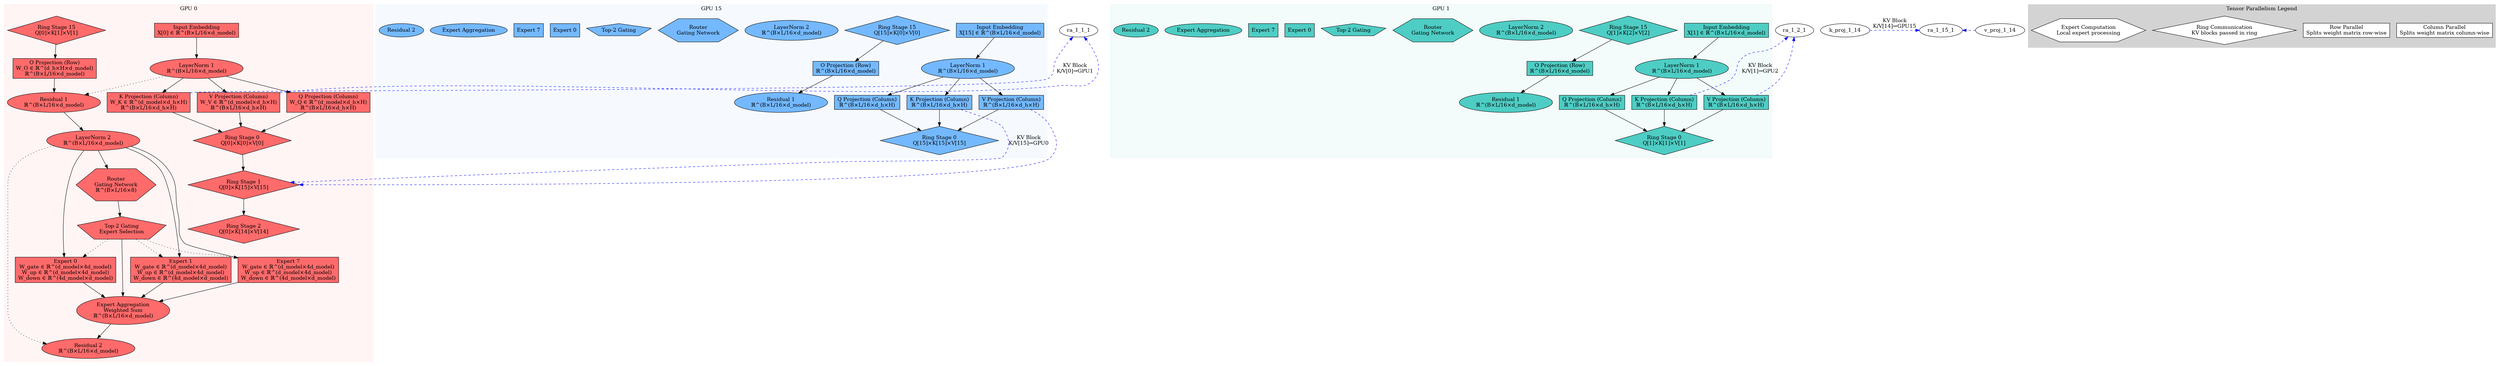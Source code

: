 digraph "Complete Model Deployment DAG - Ring Attention + Sequence Parallelism on 16 GPUs" {
    rankdir=TB;
    size="60,60";
    
    // Define GPU colors
    node [colorscheme=paired12];
    
    // Subgraph for GPU 0
    subgraph cluster_gpu0 {
        label="GPU 0";
        style=filled;
        color="#FF6B6B20";
        fillcolor="#FF6B6B10";
        
        // Input processing
        input_0 [label="Input Embedding\nX[0] ∈ ℝ^(B×L/16×d_model)", shape=box, style=filled, fillcolor="#FF6B6B"];
        
        // Layer 1 components
        ln1_1_0 [label="LayerNorm 1\nℝ^(B×L/16×d_model)", shape=ellipse, style=filled, fillcolor="#FF6B6B"];
        q_proj_1_0 [label="Q Projection (Column)\nW_Q ∈ ℝ^(d_model×d_h×H)\nℝ^(B×L/16×d_h×H)", shape=box, style=filled, fillcolor="#FF6B6B"];
        k_proj_1_0 [label="K Projection (Column)\nW_K ∈ ℝ^(d_model×d_h×H)\nℝ^(B×L/16×d_h×H)", shape=box, style=filled, fillcolor="#FF6B6B"];
        v_proj_1_0 [label="V Projection (Column)\nW_V ∈ ℝ^(d_model×d_h×H)\nℝ^(B×L/16×d_h×H)", shape=box, style=filled, fillcolor="#FF6B6B"];
        
        // Ring Attention stages for GPU 0
        ra_1_0_0 [label="Ring Stage 0\nQ[0]×K[0]×V[0]", shape=diamond, style=filled, fillcolor="#FF6B6B"];
        ra_1_0_1 [label="Ring Stage 1\nQ[0]×K[15]×V[15]", shape=diamond, style=filled, fillcolor="#FF6B6B"];
        ra_1_0_2 [label="Ring Stage 2\nQ[0]×K[14]×V[14]", shape=diamond, style=filled, fillcolor="#FF6B6B"];
        ra_1_0_15 [label="Ring Stage 15\nQ[0]×K[1]×V[1]", shape=diamond, style=filled, fillcolor="#FF6B6B"];
        
        o_proj_1_0 [label="O Projection (Row)\nW_O ∈ ℝ^(d_h×H×d_model)\nℝ^(B×L/16×d_model)", shape=box, style=filled, fillcolor="#FF6B6B"];
        residual1_1_0 [label="Residual 1\nℝ^(B×L/16×d_model)", shape=ellipse, style=filled, fillcolor="#FF6B6B"];
        
        // MoE components
        ln2_1_0 [label="LayerNorm 2\nℝ^(B×L/16×d_model)", shape=ellipse, style=filled, fillcolor="#FF6B6B"];
        router_1_0 [label="Router\nGating Network\nℝ^(B×L/16×8)", shape=hexagon, style=filled, fillcolor="#FF6B6B"];
        gate_1_0 [label="Top-2 Gating\nExpert Selection", shape=pentagon, style=filled, fillcolor="#FF6B6B"];
        
        // 8 Experts
        expert_1_0_0 [label="Expert 0\nW_gate ∈ ℝ^(d_model×4d_model)\nW_up ∈ ℝ^(d_model×4d_model)\nW_down ∈ ℝ^(4d_model×d_model)", shape=box, style=filled, fillcolor="#FF6B6B"];
        expert_1_0_1 [label="Expert 1\nW_gate ∈ ℝ^(d_model×4d_model)\nW_up ∈ ℝ^(d_model×4d_model)\nW_down ∈ ℝ^(4d_model×d_model)", shape=box, style=filled, fillcolor="#FF6B6B"];
        expert_1_0_7 [label="Expert 7\nW_gate ∈ ℝ^(d_model×4d_model)\nW_up ∈ ℝ^(d_model×4d_model)\nW_down ∈ ℝ^(4d_model×d_model)", shape=box, style=filled, fillcolor="#FF6B6B"];
        
        expert_agg_1_0 [label="Expert Aggregation\nWeighted Sum\nℝ^(B×L/16×d_model)", shape=ellipse, style=filled, fillcolor="#FF6B6B"];
        residual2_1_0 [label="Residual 2\nℝ^(B×L/16×d_model)", shape=ellipse, style=filled, fillcolor="#FF6B6B"];
    }
    
    // Similar structure for GPU 1-15 (abbreviated for space)
    subgraph cluster_gpu1 {
        label="GPU 1";
        style=filled;
        color="#4ECDC420";
        fillcolor="#4ECDC410";
        
        input_1 [label="Input Embedding\nX[1] ∈ ℝ^(B×L/16×d_model)", shape=box, style=filled, fillcolor="#4ECDC4"];
        
        ln1_1_1 [label="LayerNorm 1\nℝ^(B×L/16×d_model)", shape=ellipse, style=filled, fillcolor="#4ECDC4"];
        q_proj_1_1 [label="Q Projection (Column)\nℝ^(B×L/16×d_h×H)", shape=box, style=filled, fillcolor="#4ECDC4"];
        k_proj_1_1 [label="K Projection (Column)\nℝ^(B×L/16×d_h×H)", shape=box, style=filled, fillcolor="#4ECDC4"];
        v_proj_1_1 [label="V Projection (Column)\nℝ^(B×L/16×d_h×H)", shape=box, style=filled, fillcolor="#4ECDC4"];
        
        ra_1_1_0 [label="Ring Stage 0\nQ[1]×K[1]×V[1]", shape=diamond, style=filled, fillcolor="#4ECDC4"];
        ra_1_1_15 [label="Ring Stage 15\nQ[1]×K[2]×V[2]", shape=diamond, style=filled, fillcolor="#4ECDC4"];
        
        o_proj_1_1 [label="O Projection (Row)\nℝ^(B×L/16×d_model)", shape=box, style=filled, fillcolor="#4ECDC4"];
        residual1_1_1 [label="Residual 1\nℝ^(B×L/16×d_model)", shape=ellipse, style=filled, fillcolor="#4ECDC4"];
        
        ln2_1_1 [label="LayerNorm 2\nℝ^(B×L/16×d_model)", shape=ellipse, style=filled, fillcolor="#4ECDC4"];
        router_1_1 [label="Router\nGating Network", shape=hexagon, style=filled, fillcolor="#4ECDC4"];
        gate_1_1 [label="Top-2 Gating", shape=pentagon, style=filled, fillcolor="#4ECDC4"];
        
        expert_1_1_0 [label="Expert 0", shape=box, style=filled, fillcolor="#4ECDC4"];
        expert_1_1_7 [label="Expert 7", shape=box, style=filled, fillcolor="#4ECDC4"];
        
        expert_agg_1_1 [label="Expert Aggregation", shape=ellipse, style=filled, fillcolor="#4ECDC4"];
        residual2_1_1 [label="Residual 2", shape=ellipse, style=filled, fillcolor="#4ECDC4"];
    }
    
    // GPU 15 (last GPU)
    subgraph cluster_gpu15 {
        label="GPU 15";
        style=filled;
        color="#74B9FF20";
        fillcolor="#74B9FF10";
        
        input_15 [label="Input Embedding\nX[15] ∈ ℝ^(B×L/16×d_model)", shape=box, style=filled, fillcolor="#74B9FF"];
        
        ln1_1_15 [label="LayerNorm 1\nℝ^(B×L/16×d_model)", shape=ellipse, style=filled, fillcolor="#74B9FF"];
        q_proj_1_15 [label="Q Projection (Column)\nℝ^(B×L/16×d_h×H)", shape=box, style=filled, fillcolor="#74B9FF"];
        k_proj_1_15 [label="K Projection (Column)\nℝ^(B×L/16×d_h×H)", shape=box, style=filled, fillcolor="#74B9FF"];
        v_proj_1_15 [label="V Projection (Column)\nℝ^(B×L/16×d_h×H)", shape=box, style=filled, fillcolor="#74B9FF"];
        
        ra_1_15_0 [label="Ring Stage 0\nQ[15]×K[15]×V[15]", shape=diamond, style=filled, fillcolor="#74B9FF"];
        ra_1_15_15 [label="Ring Stage 15\nQ[15]×K[0]×V[0]", shape=diamond, style=filled, fillcolor="#74B9FF"];
        
        o_proj_1_15 [label="O Projection (Row)\nℝ^(B×L/16×d_model)", shape=box, style=filled, fillcolor="#74B9FF"];
        residual1_1_15 [label="Residual 1\nℝ^(B×L/16×d_model)", shape=ellipse, style=filled, fillcolor="#74B9FF"];
        
        ln2_1_15 [label="LayerNorm 2\nℝ^(B×L/16×d_model)", shape=ellipse, style=filled, fillcolor="#74B9FF"];
        router_1_15 [label="Router\nGating Network", shape=hexagon, style=filled, fillcolor="#74B9FF"];
        gate_1_15 [label="Top-2 Gating", shape=pentagon, style=filled, fillcolor="#74B9FF"];
        
        expert_1_15_0 [label="Expert 0", shape=box, style=filled, fillcolor="#74B9FF"];
        expert_1_15_7 [label="Expert 7", shape=box, style=filled, fillcolor="#74B9FF"];
        
        expert_agg_1_15 [label="Expert Aggregation", shape=ellipse, style=filled, fillcolor="#74B9FF"];
        residual2_1_15 [label="Residual 2", shape=ellipse, style=filled, fillcolor="#74B9FF"];
    }
    
    // Communication edges for Ring Attention
    // KV block transfers between GPUs
    edge [style=dashed, color=blue, constraint=false];
    
    // Ring communication pattern for Layer 1, Stage 1
    k_proj_1_0 -> ra_1_1_1 [label="KV Block\nK/V[0]→GPU1"];
    v_proj_1_0 -> ra_1_1_1;
    k_proj_1_1 -> ra_1_2_1 [label="KV Block\nK/V[1]→GPU2"];
    v_proj_1_1 -> ra_1_2_1;
    // ... continuing pattern
    k_proj_1_14 -> ra_1_15_1 [label="KV Block\nK/V[14]→GPU15"];
    v_proj_1_14 -> ra_1_15_1;
    k_proj_1_15 -> ra_1_0_1 [label="KV Block\nK/V[15]→GPU0"];
    v_proj_1_15 -> ra_1_0_1;
    
    // Data flow connections
    edge [style=solid, color=black, constraint=true];
    
    // Input to Layer 1
    input_0 -> ln1_1_0;
    input_1 -> ln1_1_1;
    input_15 -> ln1_1_15;
    
    // Layer 1 connections for GPU 0
    ln1_1_0 -> q_proj_1_0;
    ln1_1_0 -> k_proj_1_0;
    ln1_1_0 -> v_proj_1_0;
    q_proj_1_0 -> ra_1_0_0;
    k_proj_1_0 -> ra_1_0_0;
    v_proj_1_0 -> ra_1_0_0;
    ra_1_0_0 -> ra_1_0_1;
    ra_1_0_1 -> ra_1_0_2;
    ra_1_0_15 -> o_proj_1_0;
    o_proj_1_0 -> residual1_1_0;
    ln1_1_0 -> residual1_1_0 [style=dotted];
    
    residual1_1_0 -> ln2_1_0;
    ln2_1_0 -> router_1_0;
    router_1_0 -> gate_1_0;
    gate_1_0 -> expert_agg_1_0;
    ln2_1_0 -> expert_1_0_0;
    ln2_1_0 -> expert_1_0_1;
    ln2_1_0 -> expert_1_0_7;
    expert_1_0_0 -> expert_agg_1_0;
    expert_1_0_1 -> expert_agg_1_0;
    expert_1_0_7 -> expert_agg_1_0;
    gate_1_0 -> expert_1_0_0 [style=dotted];
    gate_1_0 -> expert_1_0_1 [style=dotted];
    gate_1_0 -> expert_1_0_7 [style=dotted];
    expert_agg_1_0 -> residual2_1_0;
    ln2_1_0 -> residual2_1_0 [style=dotted];
    
    // Similar connections for other GPUs (abbreviated)
    ln1_1_1 -> q_proj_1_1;
    ln1_1_1 -> k_proj_1_1;
    ln1_1_1 -> v_proj_1_1;
    q_proj_1_1 -> ra_1_1_0;
    k_proj_1_1 -> ra_1_1_0;
    v_proj_1_1 -> ra_1_1_0;
    ra_1_1_15 -> o_proj_1_1;
    o_proj_1_1 -> residual1_1_1;
    
    ln1_1_15 -> q_proj_1_15;
    ln1_1_15 -> k_proj_1_15;
    ln1_1_15 -> v_proj_1_15;
    q_proj_1_15 -> ra_1_15_0;
    k_proj_1_15 -> ra_1_15_0;
    v_proj_1_15 -> ra_1_15_0;
    ra_1_15_15 -> o_proj_1_15;
    o_proj_1_15 -> residual1_1_15;
    
    // Legend
    subgraph cluster_legend {
        label="Tensor Parallelism Legend";
        style=filled;
        color=lightgrey;
        fillcolor=lightgrey;
        
        legend1 [label="Column Parallel\nSplits weight matrix column-wise", shape=box, style=filled, fillcolor=white];
        legend2 [label="Row Parallel\nSplits weight matrix row-wise", shape=box, style=filled, fillcolor=white];
        legend3 [label="Ring Communication\nKV blocks passed in ring", shape=diamond, style=filled, fillcolor=white];
        legend4 [label="Expert Computation\nLocal expert processing", shape=hexagon, style=filled, fillcolor=white];
    }
}